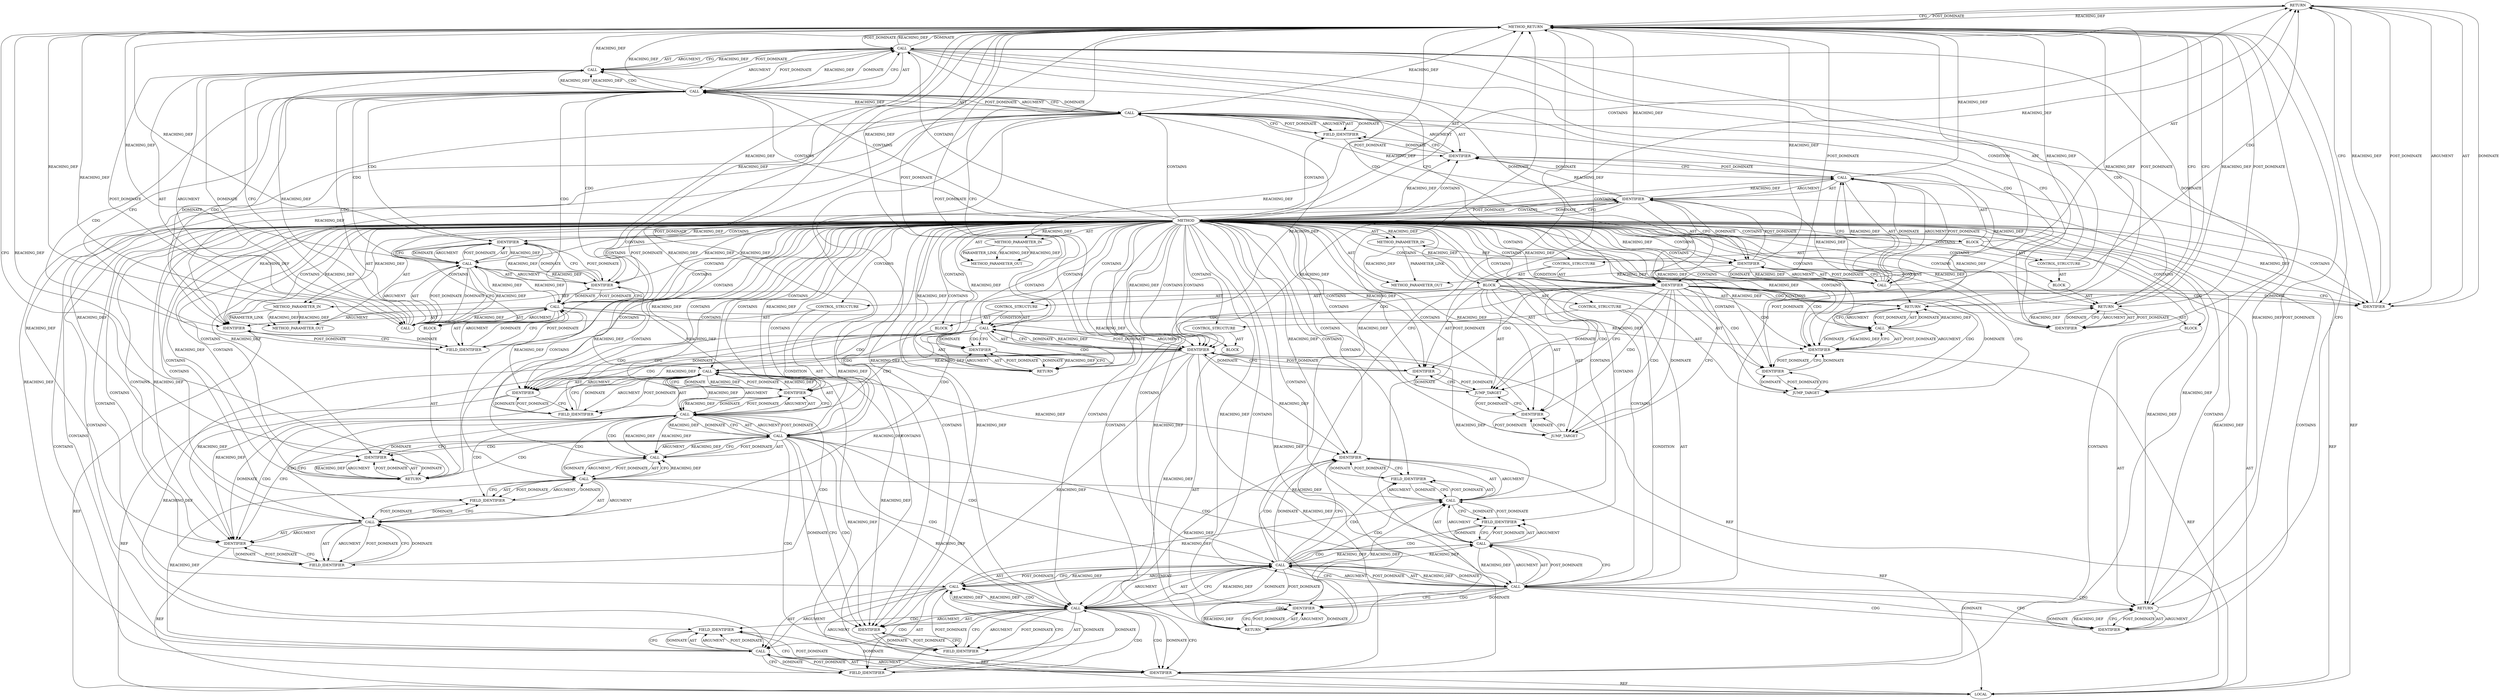 digraph {
  4529 [label=RETURN ORDER=5 ARGUMENT_INDEX=-1 CODE="return NOTIFY_DONE;" COLUMN_NUMBER=2 LINE_NUMBER=1404]
  4530 [label=IDENTIFIER ORDER=1 ARGUMENT_INDEX=-1 CODE="NOTIFY_DONE" COLUMN_NUMBER=9 LINE_NUMBER=1404 TYPE_FULL_NAME="ANY" NAME="NOTIFY_DONE"]
  4468 [label=IDENTIFIER ORDER=2 ARGUMENT_INDEX=2 CODE="NETIF_F_HW_TLS_TX" COLUMN_NUMBER=45 LINE_NUMBER=1383 TYPE_FULL_NAME="ANY" NAME="NETIF_F_HW_TLS_TX"]
  4488 [label=CALL ORDER=1 ARGUMENT_INDEX=1 CODE="dev->features" COLUMN_NUMBER=8 METHOD_FULL_NAME="<operator>.indirectFieldAccess" LINE_NUMBER=1391 TYPE_FULL_NAME="<empty>" DISPATCH_TYPE="STATIC_DISPATCH" SIGNATURE="" NAME="<operator>.indirectFieldAccess"]
  4461 [label=CALL ORDER=2 ARGUMENT_INDEX=2 CODE="!(dev->features & (NETIF_F_HW_TLS_RX | NETIF_F_HW_TLS_TX))" COLUMN_NUMBER=6 METHOD_FULL_NAME="<operator>.logicalNot" LINE_NUMBER=1383 TYPE_FULL_NAME="<empty>" DISPATCH_TYPE="STATIC_DISPATCH" SIGNATURE="" NAME="<operator>.logicalNot"]
  4500 [label=IDENTIFIER ORDER=1 ARGUMENT_INDEX=-1 CODE="NOTIFY_BAD" COLUMN_NUMBER=11 LINE_NUMBER=1393 TYPE_FULL_NAME="ANY" NAME="NOTIFY_BAD"]
  4518 [label=RETURN ORDER=1 ARGUMENT_INDEX=1 CODE="return NOTIFY_DONE;" COLUMN_NUMBER=4 LINE_NUMBER=1398]
  4516 [label=FIELD_IDENTIFIER ORDER=2 ARGUMENT_INDEX=2 CODE="tls_dev_del" COLUMN_NUMBER=8 LINE_NUMBER=1397 CANONICAL_NAME="tls_dev_del"]
  4497 [label=FIELD_IDENTIFIER ORDER=2 ARGUMENT_INDEX=2 CODE="tls_dev_resync" COLUMN_NUMBER=8 LINE_NUMBER=1392 CANONICAL_NAME="tls_dev_resync"]
  4498 [label=BLOCK ORDER=2 ARGUMENT_INDEX=-1 CODE="<empty>" COLUMN_NUMBER=4 LINE_NUMBER=1393 TYPE_FULL_NAME="void"]
  4466 [label=CALL ORDER=2 ARGUMENT_INDEX=2 CODE="NETIF_F_HW_TLS_RX | NETIF_F_HW_TLS_TX" COLUMN_NUMBER=25 METHOD_FULL_NAME="<operator>.or" LINE_NUMBER=1383 TYPE_FULL_NAME="<empty>" DISPATCH_TYPE="STATIC_DISPATCH" SIGNATURE="" NAME="<operator>.or"]
  4492 [label=CALL ORDER=2 ARGUMENT_INDEX=2 CODE="!dev->tlsdev_ops->tls_dev_resync" COLUMN_NUMBER=7 METHOD_FULL_NAME="<operator>.logicalNot" LINE_NUMBER=1392 TYPE_FULL_NAME="<empty>" DISPATCH_TYPE="STATIC_DISPATCH" SIGNATURE="" NAME="<operator>.logicalNot"]
  4524 [label=JUMP_TARGET ORDER=8 PARSER_TYPE_NAME="CASTCaseStatement" ARGUMENT_INDEX=-1 CODE="case NETDEV_DOWN:" COLUMN_NUMBER=2 LINE_NUMBER=1401 NAME="case"]
  4477 [label=JUMP_TARGET ORDER=3 PARSER_TYPE_NAME="CASTCaseStatement" ARGUMENT_INDEX=-1 CODE="case NETDEV_FEAT_CHANGE:" COLUMN_NUMBER=2 LINE_NUMBER=1388 NAME="case"]
  4527 [label=CALL ORDER=1 ARGUMENT_INDEX=-1 CODE="tls_device_down(dev)" COLUMN_NUMBER=10 METHOD_FULL_NAME="tls_device_down" LINE_NUMBER=1402 TYPE_FULL_NAME="<empty>" DISPATCH_TYPE="STATIC_DISPATCH" SIGNATURE="" NAME="tls_device_down"]
  4479 [label=CONTROL_STRUCTURE CONTROL_STRUCTURE_TYPE="IF" ORDER=5 PARSER_TYPE_NAME="CASTIfStatement" ARGUMENT_INDEX=-1 CODE="if (netif_is_bond_master(dev))" COLUMN_NUMBER=3 LINE_NUMBER=1389]
  4526 [label=RETURN ORDER=10 ARGUMENT_INDEX=-1 CODE="return tls_device_down(dev);" COLUMN_NUMBER=3 LINE_NUMBER=1402]
  4448 [label=METHOD_PARAMETER_IN ORDER=3 CODE="void *ptr" IS_VARIADIC=false COLUMN_NUMBER=5 LINE_NUMBER=1378 TYPE_FULL_NAME="void*" EVALUATION_STRATEGY="BY_VALUE" INDEX=3 NAME="ptr"]
  4489 [label=IDENTIFIER ORDER=1 ARGUMENT_INDEX=1 CODE="dev" COLUMN_NUMBER=8 LINE_NUMBER=1391 TYPE_FULL_NAME="net_device*" NAME="dev"]
  4514 [label=IDENTIFIER ORDER=1 ARGUMENT_INDEX=1 CODE="dev" COLUMN_NUMBER=8 LINE_NUMBER=1397 TYPE_FULL_NAME="net_device*" NAME="dev"]
  4464 [label=IDENTIFIER ORDER=1 ARGUMENT_INDEX=1 CODE="dev" COLUMN_NUMBER=8 LINE_NUMBER=1383 TYPE_FULL_NAME="net_device*" NAME="dev"]
  4496 [label=FIELD_IDENTIFIER ORDER=2 ARGUMENT_INDEX=2 CODE="tlsdev_ops" COLUMN_NUMBER=8 LINE_NUMBER=1392 CANONICAL_NAME="tlsdev_ops"]
  4509 [label=IDENTIFIER ORDER=1 ARGUMENT_INDEX=1 CODE="dev" COLUMN_NUMBER=8 LINE_NUMBER=1396 TYPE_FULL_NAME="net_device*" NAME="dev"]
  4520 [label=CONTROL_STRUCTURE CONTROL_STRUCTURE_TYPE="ELSE" ORDER=3 PARSER_TYPE_NAME="CASTReturnStatement" ARGUMENT_INDEX=-1 CODE="else" COLUMN_NUMBER=4 LINE_NUMBER=1400]
  4493 [label=CALL ORDER=1 ARGUMENT_INDEX=1 CODE="dev->tlsdev_ops->tls_dev_resync" COLUMN_NUMBER=8 METHOD_FULL_NAME="<operator>.indirectFieldAccess" LINE_NUMBER=1392 TYPE_FULL_NAME="<empty>" DISPATCH_TYPE="STATIC_DISPATCH" SIGNATURE="" NAME="<operator>.indirectFieldAccess"]
  4501 [label=CONTROL_STRUCTURE CONTROL_STRUCTURE_TYPE="IF" ORDER=7 PARSER_TYPE_NAME="CASTIfStatement" ARGUMENT_INDEX=-1 CODE="if (dev->tlsdev_ops &&
		     dev->tlsdev_ops->tls_dev_add &&
		     dev->tlsdev_ops->tls_dev_del)" COLUMN_NUMBER=3 LINE_NUMBER=1395]
  4452 [label=IDENTIFIER ORDER=1 ARGUMENT_INDEX=1 CODE="dev" COLUMN_NUMBER=21 LINE_NUMBER=1380 TYPE_FULL_NAME="net_device*" NAME="dev"]
  4457 [label=CALL ORDER=1 ARGUMENT_INDEX=1 CODE="!dev->tlsdev_ops" COLUMN_NUMBER=6 METHOD_FULL_NAME="<operator>.logicalNot" LINE_NUMBER=1382 TYPE_FULL_NAME="<empty>" DISPATCH_TYPE="STATIC_DISPATCH" SIGNATURE="" NAME="<operator>.logicalNot"]
  4517 [label=BLOCK ORDER=2 ARGUMENT_INDEX=-1 CODE="<empty>" COLUMN_NUMBER=4 LINE_NUMBER=1398 TYPE_FULL_NAME="void"]
  4446 [label=METHOD_PARAMETER_IN ORDER=1 CODE="struct notifier_block *this" IS_VARIADIC=false COLUMN_NUMBER=26 LINE_NUMBER=1377 TYPE_FULL_NAME="notifier_block*" EVALUATION_STRATEGY="BY_VALUE" INDEX=1 NAME="this"]
  4505 [label=IDENTIFIER ORDER=1 ARGUMENT_INDEX=1 CODE="dev" COLUMN_NUMBER=8 LINE_NUMBER=1395 TYPE_FULL_NAME="net_device*" NAME="dev"]
  4491 [label=IDENTIFIER ORDER=2 ARGUMENT_INDEX=2 CODE="NETIF_F_HW_TLS_RX" COLUMN_NUMBER=24 LINE_NUMBER=1391 TYPE_FULL_NAME="ANY" NAME="NETIF_F_HW_TLS_RX"]
  4504 [label=CALL ORDER=1 ARGUMENT_INDEX=1 CODE="dev->tlsdev_ops" COLUMN_NUMBER=8 METHOD_FULL_NAME="<operator>.indirectFieldAccess" LINE_NUMBER=1395 TYPE_FULL_NAME="<empty>" DISPATCH_TYPE="STATIC_DISPATCH" SIGNATURE="" NAME="<operator>.indirectFieldAccess"]
  4508 [label=CALL ORDER=1 ARGUMENT_INDEX=1 CODE="dev->tlsdev_ops" COLUMN_NUMBER=8 METHOD_FULL_NAME="<operator>.indirectFieldAccess" LINE_NUMBER=1396 TYPE_FULL_NAME="<empty>" DISPATCH_TYPE="STATIC_DISPATCH" SIGNATURE="" NAME="<operator>.indirectFieldAccess"]
  4528 [label=IDENTIFIER ORDER=1 ARGUMENT_INDEX=1 CODE="dev" COLUMN_NUMBER=26 LINE_NUMBER=1402 TYPE_FULL_NAME="net_device*" NAME="dev"]
  21366 [label=METHOD_PARAMETER_OUT ORDER=1 CODE="struct notifier_block *this" IS_VARIADIC=false COLUMN_NUMBER=26 LINE_NUMBER=1377 TYPE_FULL_NAME="notifier_block*" EVALUATION_STRATEGY="BY_VALUE" INDEX=1 NAME="this"]
  4507 [label=CALL ORDER=2 ARGUMENT_INDEX=2 CODE="dev->tlsdev_ops->tls_dev_add" COLUMN_NUMBER=8 METHOD_FULL_NAME="<operator>.indirectFieldAccess" LINE_NUMBER=1396 TYPE_FULL_NAME="<empty>" DISPATCH_TYPE="STATIC_DISPATCH" SIGNATURE="" NAME="<operator>.indirectFieldAccess"]
  4473 [label=IDENTIFIER ORDER=1 ARGUMENT_INDEX=-1 CODE="event" COLUMN_NUMBER=10 LINE_NUMBER=1386 TYPE_FULL_NAME="long unsigned" NAME="event"]
  4495 [label=IDENTIFIER ORDER=1 ARGUMENT_INDEX=1 CODE="dev" COLUMN_NUMBER=8 LINE_NUMBER=1392 TYPE_FULL_NAME="net_device*" NAME="dev"]
  4523 [label=IDENTIFIER ORDER=1 ARGUMENT_INDEX=-1 CODE="NOTIFY_BAD" COLUMN_NUMBER=11 LINE_NUMBER=1400 TYPE_FULL_NAME="ANY" NAME="NOTIFY_BAD"]
  4521 [label=BLOCK ORDER=1 ARGUMENT_INDEX=-1 CODE="<empty>" COLUMN_NUMBER=4 LINE_NUMBER=1400 TYPE_FULL_NAME="void"]
  4469 [label=BLOCK ORDER=2 ARGUMENT_INDEX=-1 CODE="<empty>" COLUMN_NUMBER=3 LINE_NUMBER=1384 TYPE_FULL_NAME="void"]
  4459 [label=IDENTIFIER ORDER=1 ARGUMENT_INDEX=1 CODE="dev" COLUMN_NUMBER=7 LINE_NUMBER=1382 TYPE_FULL_NAME="net_device*" NAME="dev"]
  4445 [label=METHOD COLUMN_NUMBER=1 LINE_NUMBER=1377 COLUMN_NUMBER_END=1 IS_EXTERNAL=false SIGNATURE="int tls_dev_event (notifier_block*,long unsigned,void*)" NAME="tls_dev_event" AST_PARENT_TYPE="TYPE_DECL" AST_PARENT_FULL_NAME="tls_device.c:<global>" ORDER=44 CODE="static int tls_dev_event(struct notifier_block *this, unsigned long event,
			 void *ptr)
{
	struct net_device *dev = netdev_notifier_info_to_dev(ptr);

	if (!dev->tlsdev_ops &&
	    !(dev->features & (NETIF_F_HW_TLS_RX | NETIF_F_HW_TLS_TX)))
		return NOTIFY_DONE;

	switch (event) {
	case NETDEV_REGISTER:
	case NETDEV_FEAT_CHANGE:
		if (netif_is_bond_master(dev))
			return NOTIFY_DONE;
		if ((dev->features & NETIF_F_HW_TLS_RX) &&
		    !dev->tlsdev_ops->tls_dev_resync)
			return NOTIFY_BAD;

		if  (dev->tlsdev_ops &&
		     dev->tlsdev_ops->tls_dev_add &&
		     dev->tlsdev_ops->tls_dev_del)
			return NOTIFY_DONE;
		else
			return NOTIFY_BAD;
	case NETDEV_DOWN:
		return tls_device_down(dev);
	}
	return NOTIFY_DONE;
}" FULL_NAME="tls_dev_event" LINE_NUMBER_END=1405 FILENAME="tls_device.c"]
  4522 [label=RETURN ORDER=1 ARGUMENT_INDEX=1 CODE="return NOTIFY_BAD;" COLUMN_NUMBER=4 LINE_NUMBER=1400]
  4481 [label=IDENTIFIER ORDER=1 ARGUMENT_INDEX=1 CODE="dev" COLUMN_NUMBER=28 LINE_NUMBER=1389 TYPE_FULL_NAME="net_device*" NAME="dev"]
  4494 [label=CALL ORDER=1 ARGUMENT_INDEX=1 CODE="dev->tlsdev_ops" COLUMN_NUMBER=8 METHOD_FULL_NAME="<operator>.indirectFieldAccess" LINE_NUMBER=1392 TYPE_FULL_NAME="<empty>" DISPATCH_TYPE="STATIC_DISPATCH" SIGNATURE="" NAME="<operator>.indirectFieldAccess"]
  4478 [label=IDENTIFIER ORDER=4 ARGUMENT_INDEX=-1 CODE="NETDEV_FEAT_CHANGE" COLUMN_NUMBER=7 LINE_NUMBER=1388 TYPE_FULL_NAME="ANY" NAME="NETDEV_FEAT_CHANGE"]
  21368 [label=METHOD_PARAMETER_OUT ORDER=3 CODE="void *ptr" IS_VARIADIC=false COLUMN_NUMBER=5 LINE_NUMBER=1378 TYPE_FULL_NAME="void*" EVALUATION_STRATEGY="BY_VALUE" INDEX=3 NAME="ptr"]
  4490 [label=FIELD_IDENTIFIER ORDER=2 ARGUMENT_INDEX=2 CODE="features" COLUMN_NUMBER=8 LINE_NUMBER=1391 CANONICAL_NAME="features"]
  4513 [label=CALL ORDER=1 ARGUMENT_INDEX=1 CODE="dev->tlsdev_ops" COLUMN_NUMBER=8 METHOD_FULL_NAME="<operator>.indirectFieldAccess" LINE_NUMBER=1397 TYPE_FULL_NAME="<empty>" DISPATCH_TYPE="STATIC_DISPATCH" SIGNATURE="" NAME="<operator>.indirectFieldAccess"]
  4449 [label=BLOCK ORDER=4 ARGUMENT_INDEX=-1 CODE="{
	struct net_device *dev = netdev_notifier_info_to_dev(ptr);

	if (!dev->tlsdev_ops &&
	    !(dev->features & (NETIF_F_HW_TLS_RX | NETIF_F_HW_TLS_TX)))
		return NOTIFY_DONE;

	switch (event) {
	case NETDEV_REGISTER:
	case NETDEV_FEAT_CHANGE:
		if (netif_is_bond_master(dev))
			return NOTIFY_DONE;
		if ((dev->features & NETIF_F_HW_TLS_RX) &&
		    !dev->tlsdev_ops->tls_dev_resync)
			return NOTIFY_BAD;

		if  (dev->tlsdev_ops &&
		     dev->tlsdev_ops->tls_dev_add &&
		     dev->tlsdev_ops->tls_dev_del)
			return NOTIFY_DONE;
		else
			return NOTIFY_BAD;
	case NETDEV_DOWN:
		return tls_device_down(dev);
	}
	return NOTIFY_DONE;
}" COLUMN_NUMBER=1 LINE_NUMBER=1379 TYPE_FULL_NAME="void"]
  4506 [label=FIELD_IDENTIFIER ORDER=2 ARGUMENT_INDEX=2 CODE="tlsdev_ops" COLUMN_NUMBER=8 LINE_NUMBER=1395 CANONICAL_NAME="tlsdev_ops"]
  4487 [label=CALL ORDER=1 ARGUMENT_INDEX=1 CODE="dev->features & NETIF_F_HW_TLS_RX" COLUMN_NUMBER=8 METHOD_FULL_NAME="<operator>.and" LINE_NUMBER=1391 TYPE_FULL_NAME="<empty>" DISPATCH_TYPE="STATIC_DISPATCH" SIGNATURE="" NAME="<operator>.and"]
  4519 [label=IDENTIFIER ORDER=1 ARGUMENT_INDEX=-1 CODE="NOTIFY_DONE" COLUMN_NUMBER=11 LINE_NUMBER=1398 TYPE_FULL_NAME="ANY" NAME="NOTIFY_DONE"]
  4484 [label=IDENTIFIER ORDER=1 ARGUMENT_INDEX=-1 CODE="NOTIFY_DONE" COLUMN_NUMBER=11 LINE_NUMBER=1390 TYPE_FULL_NAME="ANY" NAME="NOTIFY_DONE"]
  4474 [label=BLOCK ORDER=2 ARGUMENT_INDEX=-1 CODE="{
	case NETDEV_REGISTER:
	case NETDEV_FEAT_CHANGE:
		if (netif_is_bond_master(dev))
			return NOTIFY_DONE;
		if ((dev->features & NETIF_F_HW_TLS_RX) &&
		    !dev->tlsdev_ops->tls_dev_resync)
			return NOTIFY_BAD;

		if  (dev->tlsdev_ops &&
		     dev->tlsdev_ops->tls_dev_add &&
		     dev->tlsdev_ops->tls_dev_del)
			return NOTIFY_DONE;
		else
			return NOTIFY_BAD;
	case NETDEV_DOWN:
		return tls_device_down(dev);
	}" COLUMN_NUMBER=17 LINE_NUMBER=1386 TYPE_FULL_NAME="void"]
  4454 [label=IDENTIFIER ORDER=1 ARGUMENT_INDEX=1 CODE="ptr" COLUMN_NUMBER=55 LINE_NUMBER=1380 TYPE_FULL_NAME="void*" NAME="ptr"]
  4515 [label=FIELD_IDENTIFIER ORDER=2 ARGUMENT_INDEX=2 CODE="tlsdev_ops" COLUMN_NUMBER=8 LINE_NUMBER=1397 CANONICAL_NAME="tlsdev_ops"]
  4511 [label=FIELD_IDENTIFIER ORDER=2 ARGUMENT_INDEX=2 CODE="tls_dev_add" COLUMN_NUMBER=8 LINE_NUMBER=1396 CANONICAL_NAME="tls_dev_add"]
  4525 [label=IDENTIFIER ORDER=9 ARGUMENT_INDEX=-1 CODE="NETDEV_DOWN" COLUMN_NUMBER=7 LINE_NUMBER=1401 TYPE_FULL_NAME="ANY" NAME="NETDEV_DOWN"]
  4472 [label=CONTROL_STRUCTURE CONTROL_STRUCTURE_TYPE="SWITCH" ORDER=4 PARSER_TYPE_NAME="CASTSwitchStatement" ARGUMENT_INDEX=-1 CODE="switch(event)" COLUMN_NUMBER=2 LINE_NUMBER=1386]
  4531 [label=METHOD_RETURN ORDER=5 CODE="RET" COLUMN_NUMBER=1 LINE_NUMBER=1377 TYPE_FULL_NAME="int" EVALUATION_STRATEGY="BY_VALUE"]
  4471 [label=IDENTIFIER ORDER=1 ARGUMENT_INDEX=-1 CODE="NOTIFY_DONE" COLUMN_NUMBER=10 LINE_NUMBER=1384 TYPE_FULL_NAME="ANY" NAME="NOTIFY_DONE"]
  4502 [label=CALL ORDER=1 ARGUMENT_INDEX=-1 CODE="dev->tlsdev_ops &&
		     dev->tlsdev_ops->tls_dev_add &&
		     dev->tlsdev_ops->tls_dev_del" COLUMN_NUMBER=8 METHOD_FULL_NAME="<operator>.logicalAnd" LINE_NUMBER=1395 TYPE_FULL_NAME="<empty>" DISPATCH_TYPE="STATIC_DISPATCH" SIGNATURE="" NAME="<operator>.logicalAnd"]
  4475 [label=JUMP_TARGET ORDER=1 PARSER_TYPE_NAME="CASTCaseStatement" ARGUMENT_INDEX=-1 CODE="case NETDEV_REGISTER:" COLUMN_NUMBER=2 LINE_NUMBER=1387 NAME="case"]
  4465 [label=FIELD_IDENTIFIER ORDER=2 ARGUMENT_INDEX=2 CODE="features" COLUMN_NUMBER=8 LINE_NUMBER=1383 CANONICAL_NAME="features"]
  4470 [label=RETURN ORDER=1 ARGUMENT_INDEX=1 CODE="return NOTIFY_DONE;" COLUMN_NUMBER=3 LINE_NUMBER=1384]
  4499 [label=RETURN ORDER=1 ARGUMENT_INDEX=1 CODE="return NOTIFY_BAD;" COLUMN_NUMBER=4 LINE_NUMBER=1393]
  4462 [label=CALL ORDER=1 ARGUMENT_INDEX=1 CODE="dev->features & (NETIF_F_HW_TLS_RX | NETIF_F_HW_TLS_TX)" COLUMN_NUMBER=8 METHOD_FULL_NAME="<operator>.and" LINE_NUMBER=1383 TYPE_FULL_NAME="<empty>" DISPATCH_TYPE="STATIC_DISPATCH" SIGNATURE="" NAME="<operator>.and"]
  4486 [label=CALL ORDER=1 ARGUMENT_INDEX=-1 CODE="(dev->features & NETIF_F_HW_TLS_RX) &&
		    !dev->tlsdev_ops->tls_dev_resync" COLUMN_NUMBER=7 METHOD_FULL_NAME="<operator>.logicalAnd" LINE_NUMBER=1391 TYPE_FULL_NAME="<empty>" DISPATCH_TYPE="STATIC_DISPATCH" SIGNATURE="" NAME="<operator>.logicalAnd"]
  21367 [label=METHOD_PARAMETER_OUT ORDER=2 CODE="unsigned long event" IS_VARIADIC=false COLUMN_NUMBER=55 LINE_NUMBER=1377 TYPE_FULL_NAME="long unsigned" EVALUATION_STRATEGY="BY_VALUE" INDEX=2 NAME="event"]
  4510 [label=FIELD_IDENTIFIER ORDER=2 ARGUMENT_INDEX=2 CODE="tlsdev_ops" COLUMN_NUMBER=8 LINE_NUMBER=1396 CANONICAL_NAME="tlsdev_ops"]
  4455 [label=CONTROL_STRUCTURE CONTROL_STRUCTURE_TYPE="IF" ORDER=3 PARSER_TYPE_NAME="CASTIfStatement" ARGUMENT_INDEX=-1 CODE="if (!dev->tlsdev_ops &&
	    !(dev->features & (NETIF_F_HW_TLS_RX | NETIF_F_HW_TLS_TX)))" COLUMN_NUMBER=2 LINE_NUMBER=1382]
  4485 [label=CONTROL_STRUCTURE CONTROL_STRUCTURE_TYPE="IF" ORDER=6 PARSER_TYPE_NAME="CASTIfStatement" ARGUMENT_INDEX=-1 CODE="if ((dev->features & NETIF_F_HW_TLS_RX) &&
		    !dev->tlsdev_ops->tls_dev_resync)" COLUMN_NUMBER=3 LINE_NUMBER=1391]
  4482 [label=BLOCK ORDER=2 ARGUMENT_INDEX=-1 CODE="<empty>" COLUMN_NUMBER=4 LINE_NUMBER=1390 TYPE_FULL_NAME="void"]
  4458 [label=CALL ORDER=1 ARGUMENT_INDEX=1 CODE="dev->tlsdev_ops" COLUMN_NUMBER=7 METHOD_FULL_NAME="<operator>.indirectFieldAccess" LINE_NUMBER=1382 TYPE_FULL_NAME="<empty>" DISPATCH_TYPE="STATIC_DISPATCH" SIGNATURE="" NAME="<operator>.indirectFieldAccess"]
  4512 [label=CALL ORDER=2 ARGUMENT_INDEX=2 CODE="dev->tlsdev_ops->tls_dev_del" COLUMN_NUMBER=8 METHOD_FULL_NAME="<operator>.indirectFieldAccess" LINE_NUMBER=1397 TYPE_FULL_NAME="<empty>" DISPATCH_TYPE="STATIC_DISPATCH" SIGNATURE="" NAME="<operator>.indirectFieldAccess"]
  4456 [label=CALL ORDER=1 ARGUMENT_INDEX=-1 CODE="!dev->tlsdev_ops &&
	    !(dev->features & (NETIF_F_HW_TLS_RX | NETIF_F_HW_TLS_TX))" COLUMN_NUMBER=6 METHOD_FULL_NAME="<operator>.logicalAnd" LINE_NUMBER=1382 TYPE_FULL_NAME="<empty>" DISPATCH_TYPE="STATIC_DISPATCH" SIGNATURE="" NAME="<operator>.logicalAnd"]
  4503 [label=CALL ORDER=1 ARGUMENT_INDEX=1 CODE="dev->tlsdev_ops &&
		     dev->tlsdev_ops->tls_dev_add" COLUMN_NUMBER=8 METHOD_FULL_NAME="<operator>.logicalAnd" LINE_NUMBER=1395 TYPE_FULL_NAME="<empty>" DISPATCH_TYPE="STATIC_DISPATCH" SIGNATURE="" NAME="<operator>.logicalAnd"]
  4450 [label=LOCAL ORDER=1 CODE="struct net_device* dev" COLUMN_NUMBER=20 LINE_NUMBER=1380 TYPE_FULL_NAME="net_device*" NAME="dev"]
  4476 [label=IDENTIFIER ORDER=2 ARGUMENT_INDEX=-1 CODE="NETDEV_REGISTER" COLUMN_NUMBER=7 LINE_NUMBER=1387 TYPE_FULL_NAME="ANY" NAME="NETDEV_REGISTER"]
  4453 [label=CALL ORDER=2 ARGUMENT_INDEX=2 CODE="netdev_notifier_info_to_dev(ptr)" COLUMN_NUMBER=27 METHOD_FULL_NAME="netdev_notifier_info_to_dev" LINE_NUMBER=1380 TYPE_FULL_NAME="<empty>" DISPATCH_TYPE="STATIC_DISPATCH" SIGNATURE="" NAME="netdev_notifier_info_to_dev"]
  4463 [label=CALL ORDER=1 ARGUMENT_INDEX=1 CODE="dev->features" COLUMN_NUMBER=8 METHOD_FULL_NAME="<operator>.indirectFieldAccess" LINE_NUMBER=1383 TYPE_FULL_NAME="<empty>" DISPATCH_TYPE="STATIC_DISPATCH" SIGNATURE="" NAME="<operator>.indirectFieldAccess"]
  4467 [label=IDENTIFIER ORDER=1 ARGUMENT_INDEX=1 CODE="NETIF_F_HW_TLS_RX" COLUMN_NUMBER=25 LINE_NUMBER=1383 TYPE_FULL_NAME="ANY" NAME="NETIF_F_HW_TLS_RX"]
  4460 [label=FIELD_IDENTIFIER ORDER=2 ARGUMENT_INDEX=2 CODE="tlsdev_ops" COLUMN_NUMBER=7 LINE_NUMBER=1382 CANONICAL_NAME="tlsdev_ops"]
  4483 [label=RETURN ORDER=1 ARGUMENT_INDEX=1 CODE="return NOTIFY_DONE;" COLUMN_NUMBER=4 LINE_NUMBER=1390]
  4451 [label=CALL ORDER=2 ARGUMENT_INDEX=-1 CODE="*dev = netdev_notifier_info_to_dev(ptr)" COLUMN_NUMBER=20 METHOD_FULL_NAME="<operator>.assignment" LINE_NUMBER=1380 TYPE_FULL_NAME="<empty>" DISPATCH_TYPE="STATIC_DISPATCH" SIGNATURE="" NAME="<operator>.assignment"]
  4480 [label=CALL ORDER=1 ARGUMENT_INDEX=-1 CODE="netif_is_bond_master(dev)" COLUMN_NUMBER=7 METHOD_FULL_NAME="netif_is_bond_master" LINE_NUMBER=1389 TYPE_FULL_NAME="<empty>" DISPATCH_TYPE="STATIC_DISPATCH" SIGNATURE="" NAME="netif_is_bond_master"]
  4447 [label=METHOD_PARAMETER_IN ORDER=2 CODE="unsigned long event" IS_VARIADIC=false COLUMN_NUMBER=55 LINE_NUMBER=1377 TYPE_FULL_NAME="long unsigned" EVALUATION_STRATEGY="BY_VALUE" INDEX=2 NAME="event"]
  4445 -> 4452 [label=CONTAINS ]
  4474 -> 4501 [label=AST ]
  4460 -> 4458 [label=DOMINATE ]
  4486 -> 4505 [label=DOMINATE ]
  4461 -> 4462 [label=POST_DOMINATE ]
  4445 -> 4448 [label=AST ]
  4493 -> 4494 [label=AST ]
  4470 -> 4531 [label=CFG ]
  4489 -> 4490 [label=CFG ]
  4451 -> 4452 [label=AST ]
  4456 -> 4473 [label=DOMINATE ]
  4513 -> 4516 [label=CFG ]
  4473 -> 4480 [label=CDG ]
  4445 -> 4509 [label=REACHING_DEF VARIABLE=""]
  4487 -> 4496 [label=CDG ]
  4519 -> 4518 [label=DOMINATE ]
  4445 -> 4487 [label=CONTAINS ]
  4488 -> 4491 [label=CFG ]
  4503 -> 4507 [label=POST_DOMINATE ]
  4463 -> 4481 [label=REACHING_DEF VARIABLE="dev->features"]
  4499 -> 4531 [label=CFG ]
  4457 -> 4456 [label=REACHING_DEF VARIABLE="!dev->tlsdev_ops"]
  4503 -> 4507 [label=ARGUMENT ]
  4452 -> 4463 [label=REACHING_DEF VARIABLE="dev"]
  4458 -> 4528 [label=REACHING_DEF VARIABLE="dev->tlsdev_ops"]
  4464 -> 4465 [label=CFG ]
  4445 -> 4451 [label=CONTAINS ]
  4487 -> 4492 [label=CDG ]
  4483 -> 4531 [label=CFG ]
  4491 -> 4487 [label=CFG ]
  4503 -> 4514 [label=CDG ]
  4445 -> 4446 [label=REACHING_DEF VARIABLE=""]
  4445 -> 4484 [label=REACHING_DEF VARIABLE=""]
  4486 -> 4500 [label=CDG ]
  4486 -> 4492 [label=POST_DOMINATE ]
  4493 -> 4513 [label=REACHING_DEF VARIABLE="dev->tlsdev_ops->tls_dev_resync"]
  4481 -> 4505 [label=REACHING_DEF VARIABLE="dev"]
  4452 -> 4445 [label=POST_DOMINATE ]
  4476 -> 4475 [label=POST_DOMINATE ]
  4466 -> 4468 [label=ARGUMENT ]
  4504 -> 4505 [label=ARGUMENT ]
  4445 -> 4525 [label=CONTAINS ]
  4456 -> 4461 [label=ARGUMENT ]
  4487 -> 4491 [label=POST_DOMINATE ]
  4454 -> 4452 [label=POST_DOMINATE ]
  4492 -> 4493 [label=ARGUMENT ]
  4526 -> 4527 [label=ARGUMENT ]
  4492 -> 4493 [label=POST_DOMINATE ]
  4511 -> 4508 [label=POST_DOMINATE ]
  4474 -> 4525 [label=AST ]
  4465 -> 4464 [label=POST_DOMINATE ]
  4484 -> 4483 [label=DOMINATE ]
  4464 -> 4450 [label=REF ]
  4458 -> 4457 [label=CFG ]
  4512 -> 4513 [label=AST ]
  4497 -> 4493 [label=DOMINATE ]
  4456 -> 4531 [label=REACHING_DEF VARIABLE="!dev->tlsdev_ops &&
	    !(dev->features & (NETIF_F_HW_TLS_RX | NETIF_F_HW_TLS_TX))"]
  4461 -> 4462 [label=AST ]
  4518 -> 4531 [label=CFG ]
  4487 -> 4491 [label=ARGUMENT ]
  4507 -> 4511 [label=AST ]
  4446 -> 21366 [label=REACHING_DEF VARIABLE="this"]
  4446 -> 21366 [label=REACHING_DEF VARIABLE="this"]
  4481 -> 4480 [label=CFG ]
  4492 -> 4486 [label=REACHING_DEF VARIABLE="!dev->tlsdev_ops->tls_dev_resync"]
  4445 -> 4526 [label=CONTAINS ]
  4496 -> 4495 [label=POST_DOMINATE ]
  4456 -> 4473 [label=CDG ]
  4480 -> 4481 [label=POST_DOMINATE ]
  4486 -> 4502 [label=CDG ]
  4445 -> 4520 [label=CONTAINS ]
  4445 -> 21366 [label=AST ]
  4457 -> 4464 [label=CDG ]
  4468 -> 4466 [label=REACHING_DEF VARIABLE="NETIF_F_HW_TLS_TX"]
  4521 -> 4522 [label=AST ]
  4445 -> 4504 [label=CONTAINS ]
  4527 -> 4528 [label=AST ]
  4486 -> 4492 [label=ARGUMENT ]
  4480 -> 4483 [label=CDG ]
  4478 -> 4481 [label=DOMINATE ]
  4445 -> 4491 [label=CONTAINS ]
  4477 -> 4478 [label=DOMINATE ]
  4487 -> 4495 [label=CDG ]
  4487 -> 4494 [label=CDG ]
  4452 -> 4454 [label=CFG ]
  4463 -> 4528 [label=REACHING_DEF VARIABLE="dev->features"]
  4471 -> 4470 [label=REACHING_DEF VARIABLE="NOTIFY_DONE"]
  4473 -> 4477 [label=DOMINATE ]
  4513 -> 4514 [label=AST ]
  4445 -> 4478 [label=CONTAINS ]
  4457 -> 4462 [label=CDG ]
  4451 -> 4453 [label=ARGUMENT ]
  4463 -> 4531 [label=REACHING_DEF VARIABLE="dev->features"]
  4507 -> 4508 [label=ARGUMENT ]
  4513 -> 4514 [label=ARGUMENT ]
  4452 -> 4481 [label=REACHING_DEF VARIABLE="dev"]
  4502 -> 4503 [label=ARGUMENT ]
  4481 -> 4450 [label=REF ]
  4488 -> 4491 [label=DOMINATE ]
  4504 -> 4510 [label=CDG ]
  4502 -> 4503 [label=POST_DOMINATE ]
  4488 -> 4490 [label=ARGUMENT ]
  4528 -> 4525 [label=POST_DOMINATE ]
  4448 -> 21368 [label=REACHING_DEF VARIABLE="ptr"]
  4465 -> 4463 [label=DOMINATE ]
  4458 -> 4459 [label=ARGUMENT ]
  4514 -> 4515 [label=CFG ]
  4489 -> 4450 [label=REF ]
  4445 -> 4449 [label=AST ]
  4463 -> 4462 [label=REACHING_DEF VARIABLE="dev->features"]
  4486 -> 4505 [label=CFG ]
  4486 -> 4487 [label=AST ]
  4458 -> 4464 [label=REACHING_DEF VARIABLE="dev->tlsdev_ops"]
  4501 -> 4520 [label=AST ]
  4501 -> 4502 [label=CONDITION ]
  4445 -> 4467 [label=CONTAINS ]
  4451 -> 4459 [label=DOMINATE ]
  4485 -> 4486 [label=CONDITION ]
  4508 -> 4510 [label=AST ]
  4502 -> 4523 [label=DOMINATE ]
  4445 -> 21367 [label=AST ]
  4446 -> 4531 [label=REACHING_DEF VARIABLE="this"]
  4506 -> 4504 [label=DOMINATE ]
  4503 -> 4514 [label=DOMINATE ]
  4518 -> 4519 [label=POST_DOMINATE ]
  4470 -> 4471 [label=ARGUMENT ]
  4509 -> 4510 [label=DOMINATE ]
  4507 -> 4503 [label=CFG ]
  4531 -> 4480 [label=POST_DOMINATE ]
  4456 -> 4470 [label=CDG ]
  4445 -> 4468 [label=REACHING_DEF VARIABLE=""]
  4529 -> 4531 [label=REACHING_DEF VARIABLE="<RET>"]
  4445 -> 4509 [label=CONTAINS ]
  4449 -> 4450 [label=AST ]
  4525 -> 4528 [label=CFG ]
  4473 -> 4478 [label=CDG ]
  4466 -> 4531 [label=REACHING_DEF VARIABLE="NETIF_F_HW_TLS_RX | NETIF_F_HW_TLS_TX"]
  4473 -> 4526 [label=CDG ]
  4496 -> 4494 [label=CFG ]
  4477 -> 4478 [label=CFG ]
  4531 -> 4483 [label=POST_DOMINATE ]
  4505 -> 4506 [label=CFG ]
  4457 -> 4458 [label=AST ]
  4458 -> 4495 [label=REACHING_DEF VARIABLE="dev->tlsdev_ops"]
  4463 -> 4465 [label=POST_DOMINATE ]
  4493 -> 4497 [label=AST ]
  4486 -> 4500 [label=DOMINATE ]
  4505 -> 4450 [label=REF ]
  4456 -> 4457 [label=AST ]
  4445 -> 4485 [label=CONTAINS ]
  4531 -> 4470 [label=POST_DOMINATE ]
  4517 -> 4518 [label=AST ]
  4445 -> 4478 [label=REACHING_DEF VARIABLE=""]
  4473 -> 4529 [label=CDG ]
  4457 -> 4466 [label=CDG ]
  4486 -> 4487 [label=ARGUMENT ]
  4445 -> 4475 [label=CONTAINS ]
  4445 -> 4501 [label=CONTAINS ]
  4445 -> 4481 [label=CONTAINS ]
  4504 -> 4506 [label=ARGUMENT ]
  4473 -> 4530 [label=CDG ]
  4470 -> 4471 [label=AST ]
  4445 -> 4486 [label=CONTAINS ]
  4472 -> 4473 [label=AST ]
  4480 -> 4486 [label=CDG ]
  4525 -> 4524 [label=POST_DOMINATE ]
  4512 -> 4502 [label=CFG ]
  4451 -> 4453 [label=POST_DOMINATE ]
  4531 -> 4499 [label=POST_DOMINATE ]
  4445 -> 4528 [label=CONTAINS ]
  4483 -> 4484 [label=ARGUMENT ]
  4458 -> 4481 [label=REACHING_DEF VARIABLE="dev->tlsdev_ops"]
  4466 -> 4462 [label=DOMINATE ]
  4445 -> 4460 [label=CONTAINS ]
  4500 -> 4499 [label=DOMINATE ]
  4502 -> 4519 [label=CDG ]
  4458 -> 4459 [label=AST ]
  4445 -> 4470 [label=CONTAINS ]
  4504 -> 4503 [label=DOMINATE ]
  4455 -> 4456 [label=AST ]
  4522 -> 4523 [label=POST_DOMINATE ]
  4445 -> 4518 [label=REACHING_DEF VARIABLE=""]
  4486 -> 4503 [label=CDG ]
  4520 -> 4521 [label=AST ]
  4456 -> 4461 [label=POST_DOMINATE ]
  4445 -> 4466 [label=CONTAINS ]
  4485 -> 4486 [label=AST ]
  4518 -> 4519 [label=AST ]
  4493 -> 4497 [label=POST_DOMINATE ]
  4457 -> 4531 [label=REACHING_DEF VARIABLE="!dev->tlsdev_ops"]
  4445 -> 4459 [label=REACHING_DEF VARIABLE=""]
  4453 -> 4451 [label=CFG ]
  4488 -> 4490 [label=POST_DOMINATE ]
  4491 -> 4488 [label=POST_DOMINATE ]
  4445 -> 4463 [label=CONTAINS ]
  4481 -> 4513 [label=REACHING_DEF VARIABLE="dev"]
  4466 -> 4462 [label=CFG ]
  4475 -> 4476 [label=DOMINATE ]
  4451 -> 4459 [label=CFG ]
  4480 -> 4484 [label=CFG ]
  4480 -> 4489 [label=CFG ]
  4445 -> 4467 [label=REACHING_DEF VARIABLE=""]
  4452 -> 4528 [label=REACHING_DEF VARIABLE="dev"]
  4484 -> 4483 [label=REACHING_DEF VARIABLE="NOTIFY_DONE"]
  4504 -> 4506 [label=POST_DOMINATE ]
  4502 -> 4503 [label=AST ]
  4458 -> 4505 [label=REACHING_DEF VARIABLE="dev->tlsdev_ops"]
  4467 -> 4468 [label=DOMINATE ]
  4494 -> 4496 [label=AST ]
  4474 -> 4477 [label=AST ]
  4454 -> 4453 [label=CFG ]
  4490 -> 4489 [label=POST_DOMINATE ]
  4458 -> 4494 [label=REACHING_DEF VARIABLE="dev->tlsdev_ops"]
  4463 -> 4464 [label=AST ]
  4494 -> 4497 [label=DOMINATE ]
  4514 -> 4450 [label=REF ]
  4454 -> 4453 [label=DOMINATE ]
  4503 -> 4515 [label=CDG ]
  4461 -> 4462 [label=ARGUMENT ]
  4490 -> 4488 [label=CFG ]
  4445 -> 4490 [label=CONTAINS ]
  4445 -> 4522 [label=REACHING_DEF VARIABLE=""]
  4467 -> 4531 [label=REACHING_DEF VARIABLE="NETIF_F_HW_TLS_RX"]
  4462 -> 4531 [label=REACHING_DEF VARIABLE="dev->features & (NETIF_F_HW_TLS_RX | NETIF_F_HW_TLS_TX)"]
  4502 -> 4518 [label=CDG ]
  4512 -> 4516 [label=POST_DOMINATE ]
  4462 -> 4461 [label=DOMINATE ]
  4462 -> 4461 [label=CFG ]
  4445 -> 4506 [label=CONTAINS ]
  4484 -> 4483 [label=CFG ]
  4499 -> 4500 [label=ARGUMENT ]
  4445 -> 4446 [label=AST ]
  4481 -> 4488 [label=REACHING_DEF VARIABLE="dev"]
  4459 -> 4450 [label=REF ]
  4503 -> 4504 [label=POST_DOMINATE ]
  4518 -> 4531 [label=REACHING_DEF VARIABLE="<RET>"]
  4468 -> 4466 [label=CFG ]
  4445 -> 4489 [label=REACHING_DEF VARIABLE=""]
  4481 -> 4504 [label=REACHING_DEF VARIABLE="dev"]
  4512 -> 4503 [label=REACHING_DEF VARIABLE="dev->tlsdev_ops->tls_dev_del"]
  4466 -> 4463 [label=REACHING_DEF VARIABLE="NETIF_F_HW_TLS_RX | NETIF_F_HW_TLS_TX"]
  4466 -> 4467 [label=AST ]
  4458 -> 4460 [label=POST_DOMINATE ]
  4481 -> 4480 [label=DOMINATE ]
  4459 -> 4460 [label=DOMINATE ]
  4460 -> 4458 [label=CFG ]
  4531 -> 4522 [label=POST_DOMINATE ]
  4528 -> 4527 [label=DOMINATE ]
  4458 -> 4489 [label=REACHING_DEF VARIABLE="dev->tlsdev_ops"]
  4445 -> 4464 [label=REACHING_DEF VARIABLE=""]
  4458 -> 4460 [label=ARGUMENT ]
  4473 -> 4475 [label=CDG ]
  4480 -> 4481 [label=ARGUMENT ]
  4529 -> 4531 [label=CFG ]
  4445 -> 4477 [label=CONTAINS ]
  4445 -> 4482 [label=CONTAINS ]
  4445 -> 4516 [label=CONTAINS ]
  4527 -> 4528 [label=POST_DOMINATE ]
  4459 -> 4460 [label=CFG ]
  4445 -> 4500 [label=CONTAINS ]
  4457 -> 4468 [label=CDG ]
  4445 -> 4519 [label=REACHING_DEF VARIABLE=""]
  4504 -> 4503 [label=CFG ]
  4519 -> 4518 [label=REACHING_DEF VARIABLE="NOTIFY_DONE"]
  4452 -> 4458 [label=REACHING_DEF VARIABLE="dev"]
  4445 -> 4452 [label=DOMINATE ]
  4492 -> 4487 [label=REACHING_DEF VARIABLE="!dev->tlsdev_ops->tls_dev_resync"]
  4462 -> 4463 [label=AST ]
  4467 -> 4468 [label=CFG ]
  4467 -> 4466 [label=REACHING_DEF VARIABLE="NETIF_F_HW_TLS_RX"]
  4454 -> 4531 [label=REACHING_DEF VARIABLE="ptr"]
  4497 -> 4494 [label=POST_DOMINATE ]
  4473 -> 4524 [label=CFG ]
  4530 -> 4529 [label=DOMINATE ]
  4481 -> 4478 [label=POST_DOMINATE ]
  4513 -> 4515 [label=POST_DOMINATE ]
  4491 -> 4487 [label=REACHING_DEF VARIABLE="NETIF_F_HW_TLS_RX"]
  4463 -> 4466 [label=REACHING_DEF VARIABLE="dev->features"]
  4445 -> 4496 [label=CONTAINS ]
  4445 -> 4447 [label=AST ]
  4502 -> 4519 [label=DOMINATE ]
  4529 -> 4530 [label=POST_DOMINATE ]
  4479 -> 4480 [label=CONDITION ]
  4507 -> 4508 [label=AST ]
  4463 -> 4465 [label=ARGUMENT ]
  4452 -> 4451 [label=REACHING_DEF VARIABLE="dev"]
  4445 -> 4452 [label=CFG ]
  4445 -> 4531 [label=AST ]
  4531 -> 4529 [label=POST_DOMINATE ]
  4494 -> 4495 [label=AST ]
  4526 -> 4527 [label=POST_DOMINATE ]
  4445 -> 4492 [label=CONTAINS ]
  4486 -> 4492 [label=AST ]
  4483 -> 4484 [label=AST ]
  4462 -> 4466 [label=ARGUMENT ]
  4445 -> 4508 [label=CONTAINS ]
  4475 -> 4476 [label=CFG ]
  4481 -> 4489 [label=REACHING_DEF VARIABLE="dev"]
  4504 -> 4511 [label=CDG ]
  4445 -> 4453 [label=CONTAINS ]
  4499 -> 4500 [label=POST_DOMINATE ]
  4487 -> 4493 [label=CDG ]
  4445 -> 4480 [label=CONTAINS ]
  4445 -> 4449 [label=CONTAINS ]
  4487 -> 4488 [label=ARGUMENT ]
  4524 -> 4525 [label=CFG ]
  4508 -> 4510 [label=ARGUMENT ]
  4445 -> 4523 [label=REACHING_DEF VARIABLE=""]
  4457 -> 4461 [label=REACHING_DEF VARIABLE="!dev->tlsdev_ops"]
  4498 -> 4499 [label=AST ]
  4458 -> 4457 [label=DOMINATE ]
  4481 -> 4508 [label=REACHING_DEF VARIABLE="dev"]
  4445 -> 4474 [label=CONTAINS ]
  4473 -> 4530 [label=DOMINATE ]
  4511 -> 4507 [label=CFG ]
  4531 -> 4518 [label=POST_DOMINATE ]
  4480 -> 4484 [label=DOMINATE ]
  4478 -> 4481 [label=CFG ]
  4504 -> 4505 [label=AST ]
  4451 -> 4452 [label=ARGUMENT ]
  4445 -> 4528 [label=REACHING_DEF VARIABLE=""]
  4445 -> 4529 [label=CONTAINS ]
  4468 -> 4466 [label=DOMINATE ]
  4456 -> 4461 [label=AST ]
  4447 -> 21367 [label=PARAMETER_LINK ]
  4470 -> 4531 [label=REACHING_DEF VARIABLE="<RET>"]
  4456 -> 4531 [label=DOMINATE ]
  4530 -> 4529 [label=CFG ]
  4445 -> 4465 [label=CONTAINS ]
  4502 -> 4512 [label=ARGUMENT ]
  4526 -> 4527 [label=AST ]
  4502 -> 4512 [label=AST ]
  4473 -> 4481 [label=CDG ]
  4456 -> 4471 [label=CFG ]
  4487 -> 4486 [label=REACHING_DEF VARIABLE="dev->features & NETIF_F_HW_TLS_RX"]
  4496 -> 4494 [label=DOMINATE ]
  4445 -> 4479 [label=CONTAINS ]
  4504 -> 4509 [label=CFG ]
  4473 -> 4477 [label=CDG ]
  4529 -> 4530 [label=ARGUMENT ]
  4504 -> 4507 [label=REACHING_DEF VARIABLE="dev->tlsdev_ops"]
  4504 -> 4507 [label=CDG ]
  4478 -> 4477 [label=POST_DOMINATE ]
  4445 -> 4513 [label=CONTAINS ]
  4445 -> 4473 [label=CONTAINS ]
  4454 -> 4448 [label=REF ]
  4473 -> 4528 [label=CDG ]
  4503 -> 4502 [label=REACHING_DEF VARIABLE="dev->tlsdev_ops &&
		     dev->tlsdev_ops->tls_dev_add"]
  4457 -> 4465 [label=CDG ]
  4477 -> 4476 [label=POST_DOMINATE ]
  4527 -> 4528 [label=ARGUMENT ]
  4445 -> 4469 [label=CONTAINS ]
  4445 -> 4530 [label=REACHING_DEF VARIABLE=""]
  4473 -> 4525 [label=CDG ]
  4491 -> 4487 [label=DOMINATE ]
  4512 -> 4513 [label=ARGUMENT ]
  4527 -> 4526 [label=DOMINATE ]
  4445 -> 4507 [label=CONTAINS ]
  4445 -> 4472 [label=CONTAINS ]
  4486 -> 4506 [label=CDG ]
  4461 -> 4531 [label=REACHING_DEF VARIABLE="!(dev->features & (NETIF_F_HW_TLS_RX | NETIF_F_HW_TLS_TX))"]
  4452 -> 4531 [label=REACHING_DEF VARIABLE="dev"]
  4472 -> 4474 [label=AST ]
  4522 -> 4531 [label=REACHING_DEF VARIABLE="<RET>"]
  4474 -> 4485 [label=AST ]
  4449 -> 4451 [label=AST ]
  4467 -> 4463 [label=POST_DOMINATE ]
  4500 -> 4499 [label=CFG ]
  4488 -> 4487 [label=REACHING_DEF VARIABLE="dev->features"]
  4447 -> 21367 [label=REACHING_DEF VARIABLE="event"]
  4447 -> 21367 [label=REACHING_DEF VARIABLE="event"]
  4487 -> 4491 [label=AST ]
  4531 -> 4486 [label=POST_DOMINATE ]
  4467 -> 4491 [label=REACHING_DEF VARIABLE="NETIF_F_HW_TLS_RX"]
  4445 -> 4499 [label=CONTAINS ]
  4445 -> 4462 [label=CONTAINS ]
  4500 -> 4499 [label=REACHING_DEF VARIABLE="NOTIFY_BAD"]
  4462 -> 4466 [label=AST ]
  4508 -> 4511 [label=CFG ]
  4445 -> 4494 [label=CONTAINS ]
  4515 -> 4513 [label=DOMINATE ]
  4503 -> 4507 [label=AST ]
  4459 -> 4451 [label=POST_DOMINATE ]
  4445 -> 4471 [label=CONTAINS ]
  4446 -> 21366 [label=PARAMETER_LINK ]
  4492 -> 4486 [label=CFG ]
  4526 -> 4531 [label=CFG ]
  4463 -> 4465 [label=AST ]
  4458 -> 4531 [label=REACHING_DEF VARIABLE="dev->tlsdev_ops"]
  4465 -> 4463 [label=CFG ]
  4528 -> 4527 [label=REACHING_DEF VARIABLE="dev"]
  4456 -> 4473 [label=CFG ]
  4453 -> 4454 [label=ARGUMENT ]
  4481 -> 4480 [label=REACHING_DEF VARIABLE="dev"]
  4473 -> 4447 [label=REF ]
  4486 -> 4499 [label=CDG ]
  4529 -> 4530 [label=AST ]
  4480 -> 4487 [label=CDG ]
  4502 -> 4519 [label=CFG ]
  4530 -> 4529 [label=REACHING_DEF VARIABLE="NOTIFY_DONE"]
  4468 -> 4531 [label=REACHING_DEF VARIABLE="NETIF_F_HW_TLS_TX"]
  4480 -> 4488 [label=CDG ]
  4531 -> 4502 [label=POST_DOMINATE ]
  4503 -> 4512 [label=REACHING_DEF VARIABLE="dev->tlsdev_ops &&
		     dev->tlsdev_ops->tls_dev_add"]
  4445 -> 4456 [label=CONTAINS ]
  4445 -> 4514 [label=REACHING_DEF VARIABLE=""]
  4454 -> 4453 [label=REACHING_DEF VARIABLE="ptr"]
  4493 -> 4504 [label=REACHING_DEF VARIABLE="dev->tlsdev_ops->tls_dev_resync"]
  4445 -> 4447 [label=REACHING_DEF VARIABLE=""]
  4480 -> 4484 [label=CDG ]
  4473 -> 4477 [label=CFG ]
  4486 -> 4500 [label=CFG ]
  4515 -> 4514 [label=POST_DOMINATE ]
  4510 -> 4508 [label=CFG ]
  4507 -> 4513 [label=REACHING_DEF VARIABLE="dev->tlsdev_ops->tls_dev_add"]
  4461 -> 4457 [label=REACHING_DEF VARIABLE="!(dev->features & (NETIF_F_HW_TLS_RX | NETIF_F_HW_TLS_TX))"]
  4516 -> 4512 [label=DOMINATE ]
  4473 -> 4530 [label=CFG ]
  4445 -> 4471 [label=REACHING_DEF VARIABLE=""]
  4445 -> 4519 [label=CONTAINS ]
  4522 -> 4523 [label=AST ]
  4507 -> 4504 [label=REACHING_DEF VARIABLE="dev->tlsdev_ops->tls_dev_add"]
  4457 -> 4464 [label=CFG ]
  4524 -> 4525 [label=DOMINATE ]
  4531 -> 4473 [label=POST_DOMINATE ]
  4488 -> 4505 [label=REACHING_DEF VARIABLE="dev->features"]
  4527 -> 4526 [label=REACHING_DEF VARIABLE="tls_device_down(dev)"]
  4445 -> 4458 [label=CONTAINS ]
  4445 -> 4454 [label=CONTAINS ]
  4445 -> 4483 [label=CONTAINS ]
  4508 -> 4509 [label=ARGUMENT ]
  4487 -> 4492 [label=REACHING_DEF VARIABLE="dev->features & NETIF_F_HW_TLS_RX"]
  4445 -> 4497 [label=CONTAINS ]
  4452 -> 4454 [label=DOMINATE ]
  4515 -> 4513 [label=CFG ]
  4456 -> 4471 [label=DOMINATE ]
  4473 -> 4527 [label=CDG ]
  4452 -> 4459 [label=REACHING_DEF VARIABLE="dev"]
  4486 -> 4505 [label=CDG ]
  4481 -> 4495 [label=REACHING_DEF VARIABLE="dev"]
  4501 -> 4517 [label=AST ]
  4445 -> 4455 [label=CONTAINS ]
  4523 -> 4522 [label=DOMINATE ]
  4513 -> 4515 [label=AST ]
  4445 -> 4493 [label=CONTAINS ]
  4466 -> 4462 [label=REACHING_DEF VARIABLE="NETIF_F_HW_TLS_RX | NETIF_F_HW_TLS_TX"]
  4449 -> 4472 [label=AST ]
  4466 -> 4468 [label=POST_DOMINATE ]
  4453 -> 4454 [label=AST ]
  4503 -> 4514 [label=CFG ]
  4457 -> 4467 [label=CDG ]
  4479 -> 4480 [label=AST ]
  4504 -> 4514 [label=REACHING_DEF VARIABLE="dev->tlsdev_ops"]
  4490 -> 4488 [label=DOMINATE ]
  4457 -> 4463 [label=CDG ]
  4460 -> 4459 [label=POST_DOMINATE ]
  4481 -> 4509 [label=REACHING_DEF VARIABLE="dev"]
  4493 -> 4494 [label=ARGUMENT ]
  4445 -> 4523 [label=CONTAINS ]
  4503 -> 4512 [label=CDG ]
  4480 -> 4489 [label=DOMINATE ]
  4509 -> 4450 [label=REF ]
  4455 -> 4469 [label=AST ]
  4514 -> 4515 [label=DOMINATE ]
  4445 -> 4529 [label=REACHING_DEF VARIABLE=""]
  4463 -> 4464 [label=ARGUMENT ]
  4445 -> 4459 [label=CONTAINS ]
  4492 -> 4493 [label=AST ]
  4511 -> 4507 [label=DOMINATE ]
  4495 -> 4496 [label=DOMINATE ]
  4488 -> 4489 [label=AST ]
  4451 -> 4531 [label=REACHING_DEF VARIABLE="*dev = netdev_notifier_info_to_dev(ptr)"]
  4495 -> 4496 [label=CFG ]
  4476 -> 4477 [label=CFG ]
  4453 -> 4531 [label=REACHING_DEF VARIABLE="netdev_notifier_info_to_dev(ptr)"]
  4474 -> 4476 [label=AST ]
  4458 -> 4504 [label=REACHING_DEF VARIABLE="dev->tlsdev_ops"]
  4501 -> 4502 [label=AST ]
  4463 -> 4467 [label=CFG ]
  4447 -> 4531 [label=REACHING_DEF VARIABLE="event"]
  4445 -> 4461 [label=CONTAINS ]
  4480 -> 4491 [label=CDG ]
  4480 -> 4481 [label=AST ]
  4458 -> 4457 [label=REACHING_DEF VARIABLE="dev->tlsdev_ops"]
  4445 -> 4488 [label=CONTAINS ]
  4445 -> 4476 [label=REACHING_DEF VARIABLE=""]
  4531 -> 4456 [label=POST_DOMINATE ]
  4458 -> 4508 [label=REACHING_DEF VARIABLE="dev->tlsdev_ops"]
  4445 -> 4500 [label=REACHING_DEF VARIABLE=""]
  4495 -> 4450 [label=REF ]
  4445 -> 4473 [label=REACHING_DEF VARIABLE=""]
  4512 -> 4516 [label=AST ]
  4445 -> 4448 [label=REACHING_DEF VARIABLE=""]
  4513 -> 4516 [label=DOMINATE ]
  4480 -> 4490 [label=CDG ]
  4445 -> 4454 [label=REACHING_DEF VARIABLE=""]
  4503 -> 4516 [label=CDG ]
  4516 -> 4513 [label=POST_DOMINATE ]
  4445 -> 4521 [label=CONTAINS ]
  4487 -> 4495 [label=CFG ]
  4504 -> 4509 [label=CDG ]
  4445 -> 4495 [label=CONTAINS ]
  4456 -> 4457 [label=POST_DOMINATE ]
  4455 -> 4456 [label=CONDITION ]
  4486 -> 4487 [label=POST_DOMINATE ]
  4469 -> 4470 [label=AST ]
  4445 -> 4524 [label=CONTAINS ]
  4512 -> 4502 [label=REACHING_DEF VARIABLE="dev->tlsdev_ops->tls_dev_del"]
  4453 -> 4451 [label=REACHING_DEF VARIABLE="netdev_notifier_info_to_dev(ptr)"]
  4445 -> 4502 [label=CONTAINS ]
  4473 -> 4475 [label=DOMINATE ]
  4507 -> 4511 [label=ARGUMENT ]
  4494 -> 4497 [label=CFG ]
  4445 -> 4517 [label=CONTAINS ]
  4449 -> 4529 [label=AST ]
  4473 -> 4475 [label=CFG ]
  4445 -> 21368 [label=AST ]
  4494 -> 4496 [label=ARGUMENT ]
  4528 -> 4450 [label=REF ]
  4482 -> 4483 [label=AST ]
  4528 -> 4527 [label=CFG ]
  4487 -> 4488 [label=AST ]
  4488 -> 4514 [label=REACHING_DEF VARIABLE="dev->features"]
  4445 -> 4505 [label=REACHING_DEF VARIABLE=""]
  4507 -> 4503 [label=REACHING_DEF VARIABLE="dev->tlsdev_ops->tls_dev_add"]
  4463 -> 4489 [label=REACHING_DEF VARIABLE="dev->features"]
  4473 -> 4476 [label=CDG ]
  4508 -> 4510 [label=POST_DOMINATE ]
  4523 -> 4522 [label=REACHING_DEF VARIABLE="NOTIFY_BAD"]
  4472 -> 4473 [label=CONDITION ]
  4464 -> 4465 [label=DOMINATE ]
  4474 -> 4479 [label=AST ]
  4456 -> 4471 [label=CDG ]
  4454 -> 21368 [label=REACHING_DEF VARIABLE="ptr"]
  4474 -> 4475 [label=AST ]
  4468 -> 4467 [label=POST_DOMINATE ]
  4470 -> 4471 [label=POST_DOMINATE ]
  4457 -> 4456 [label=DOMINATE ]
  4452 -> 4464 [label=REACHING_DEF VARIABLE="dev"]
  4507 -> 4511 [label=POST_DOMINATE ]
  4487 -> 4495 [label=DOMINATE ]
  4445 -> 4495 [label=REACHING_DEF VARIABLE=""]
  4445 -> 4499 [label=REACHING_DEF VARIABLE=""]
  4508 -> 4511 [label=DOMINATE ]
  4445 -> 4518 [label=CONTAINS ]
  4487 -> 4486 [label=DOMINATE ]
  4504 -> 4506 [label=AST ]
  4483 -> 4531 [label=REACHING_DEF VARIABLE="<RET>"]
  4445 -> 4527 [label=CONTAINS ]
  4448 -> 21368 [label=PARAMETER_LINK ]
  4466 -> 4468 [label=AST ]
  4463 -> 4467 [label=DOMINATE ]
  4473 -> 4524 [label=CDG ]
  4502 -> 4523 [label=CFG ]
  4448 -> 4454 [label=REACHING_DEF VARIABLE="ptr"]
  4509 -> 4510 [label=CFG ]
  4445 -> 4512 [label=CONTAINS ]
  4445 -> 4511 [label=CONTAINS ]
  4445 -> 4491 [label=REACHING_DEF VARIABLE=""]
  4522 -> 4531 [label=CFG ]
  4449 -> 4455 [label=AST ]
  4453 -> 4454 [label=POST_DOMINATE ]
  4457 -> 4458 [label=POST_DOMINATE ]
  4499 -> 4531 [label=REACHING_DEF VARIABLE="<RET>"]
  4481 -> 4514 [label=REACHING_DEF VARIABLE="dev"]
  4513 -> 4515 [label=ARGUMENT ]
  4457 -> 4458 [label=ARGUMENT ]
  4506 -> 4505 [label=POST_DOMINATE ]
  4503 -> 4504 [label=AST ]
  4445 -> 4483 [label=REACHING_DEF VARIABLE=""]
  4445 -> 4498 [label=CONTAINS ]
  4504 -> 4503 [label=REACHING_DEF VARIABLE="dev->tlsdev_ops"]
  4471 -> 4470 [label=DOMINATE ]
  4526 -> 4531 [label=REACHING_DEF VARIABLE="<RET>"]
  4474 -> 4524 [label=AST ]
  4502 -> 4523 [label=CDG ]
  4493 -> 4492 [label=CFG ]
  4473 -> 4524 [label=DOMINATE ]
  4504 -> 4508 [label=CDG ]
  4485 -> 4498 [label=AST ]
  4493 -> 4508 [label=REACHING_DEF VARIABLE="dev->tlsdev_ops->tls_dev_resync"]
  4503 -> 4502 [label=CFG ]
  4493 -> 4492 [label=REACHING_DEF VARIABLE="dev->tlsdev_ops->tls_dev_resync"]
  4493 -> 4492 [label=DOMINATE ]
  4506 -> 4504 [label=CFG ]
  4457 -> 4461 [label=CDG ]
  4453 -> 4452 [label=REACHING_DEF VARIABLE="netdev_notifier_info_to_dev(ptr)"]
  4488 -> 4509 [label=REACHING_DEF VARIABLE="dev->features"]
  4502 -> 4512 [label=POST_DOMINATE ]
  4512 -> 4516 [label=ARGUMENT ]
  4453 -> 4451 [label=DOMINATE ]
  4462 -> 4463 [label=ARGUMENT ]
  4461 -> 4456 [label=CFG ]
  4499 -> 4500 [label=AST ]
  4471 -> 4470 [label=CFG ]
  4523 -> 4522 [label=CFG ]
  4504 -> 4509 [label=DOMINATE ]
  4452 -> 4450 [label=REF ]
  4497 -> 4493 [label=CFG ]
  4527 -> 4526 [label=CFG ]
  4504 -> 4513 [label=REACHING_DEF VARIABLE="dev->tlsdev_ops"]
  4445 -> 4470 [label=REACHING_DEF VARIABLE=""]
  4510 -> 4509 [label=POST_DOMINATE ]
  4445 -> 4468 [label=CONTAINS ]
  4474 -> 4478 [label=AST ]
  4525 -> 4528 [label=DOMINATE ]
  4445 -> 4457 [label=CONTAINS ]
  4488 -> 4489 [label=ARGUMENT ]
  4445 -> 4464 [label=CONTAINS ]
  4491 -> 4488 [label=REACHING_DEF VARIABLE="NETIF_F_HW_TLS_RX"]
  4481 -> 4494 [label=REACHING_DEF VARIABLE="dev"]
  4445 -> 4503 [label=CONTAINS ]
  4445 -> 4514 [label=CONTAINS ]
  4519 -> 4518 [label=CFG ]
  4462 -> 4461 [label=REACHING_DEF VARIABLE="dev->features & (NETIF_F_HW_TLS_RX | NETIF_F_HW_TLS_TX)"]
  4487 -> 4497 [label=CDG ]
  4445 -> 4476 [label=CONTAINS ]
  4516 -> 4512 [label=CFG ]
  4445 -> 4522 [label=CONTAINS ]
  4466 -> 4467 [label=ARGUMENT ]
  4510 -> 4508 [label=DOMINATE ]
  4483 -> 4484 [label=POST_DOMINATE ]
  4457 -> 4464 [label=DOMINATE ]
  4489 -> 4490 [label=DOMINATE ]
  4457 -> 4456 [label=CFG ]
  4487 -> 4486 [label=CFG ]
  4486 -> 4504 [label=CDG ]
  4488 -> 4495 [label=REACHING_DEF VARIABLE="dev->features"]
  4505 -> 4506 [label=DOMINATE ]
  4445 -> 4530 [label=CONTAINS ]
  4488 -> 4491 [label=REACHING_DEF VARIABLE="dev->features"]
  4488 -> 4490 [label=AST ]
  4463 -> 4488 [label=REACHING_DEF VARIABLE="dev->features"]
  4522 -> 4523 [label=ARGUMENT ]
  4502 -> 4522 [label=CDG ]
  4508 -> 4509 [label=AST ]
  4494 -> 4495 [label=ARGUMENT ]
  4503 -> 4502 [label=DOMINATE ]
  4445 -> 4525 [label=REACHING_DEF VARIABLE=""]
  4494 -> 4496 [label=POST_DOMINATE ]
  4458 -> 4460 [label=AST ]
  4503 -> 4513 [label=CDG ]
  4445 -> 4510 [label=CONTAINS ]
  4458 -> 4509 [label=REACHING_DEF VARIABLE="dev->tlsdev_ops"]
  4503 -> 4504 [label=ARGUMENT ]
  4445 -> 4515 [label=CONTAINS ]
  4445 -> 4484 [label=CONTAINS ]
  4518 -> 4519 [label=ARGUMENT ]
  4461 -> 4456 [label=REACHING_DEF VARIABLE="!(dev->features & (NETIF_F_HW_TLS_RX | NETIF_F_HW_TLS_TX))"]
  4531 -> 4526 [label=POST_DOMINATE ]
  4468 -> 4467 [label=REACHING_DEF VARIABLE="NETIF_F_HW_TLS_TX"]
  4445 -> 4505 [label=CONTAINS ]
  4451 -> 4453 [label=AST ]
  4462 -> 4466 [label=POST_DOMINATE ]
  4479 -> 4482 [label=AST ]
  4480 -> 4489 [label=CDG ]
  4474 -> 4526 [label=AST ]
  4456 -> 4457 [label=ARGUMENT ]
  4493 -> 4497 [label=ARGUMENT ]
  4445 -> 4481 [label=REACHING_DEF VARIABLE=""]
  4445 -> 4489 [label=CONTAINS ]
}
